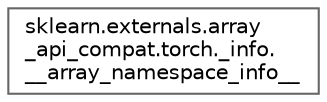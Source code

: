 digraph "Graphical Class Hierarchy"
{
 // LATEX_PDF_SIZE
  bgcolor="transparent";
  edge [fontname=Helvetica,fontsize=10,labelfontname=Helvetica,labelfontsize=10];
  node [fontname=Helvetica,fontsize=10,shape=box,height=0.2,width=0.4];
  rankdir="LR";
  Node0 [id="Node000000",label="sklearn.externals.array\l_api_compat.torch._info.\l__array_namespace_info__",height=0.2,width=0.4,color="grey40", fillcolor="white", style="filled",URL="$d3/dc9/classsklearn_1_1externals_1_1array__api__compat_1_1torch_1_1__info_1_1____array__namespace__info____.html",tooltip=" "];
}
